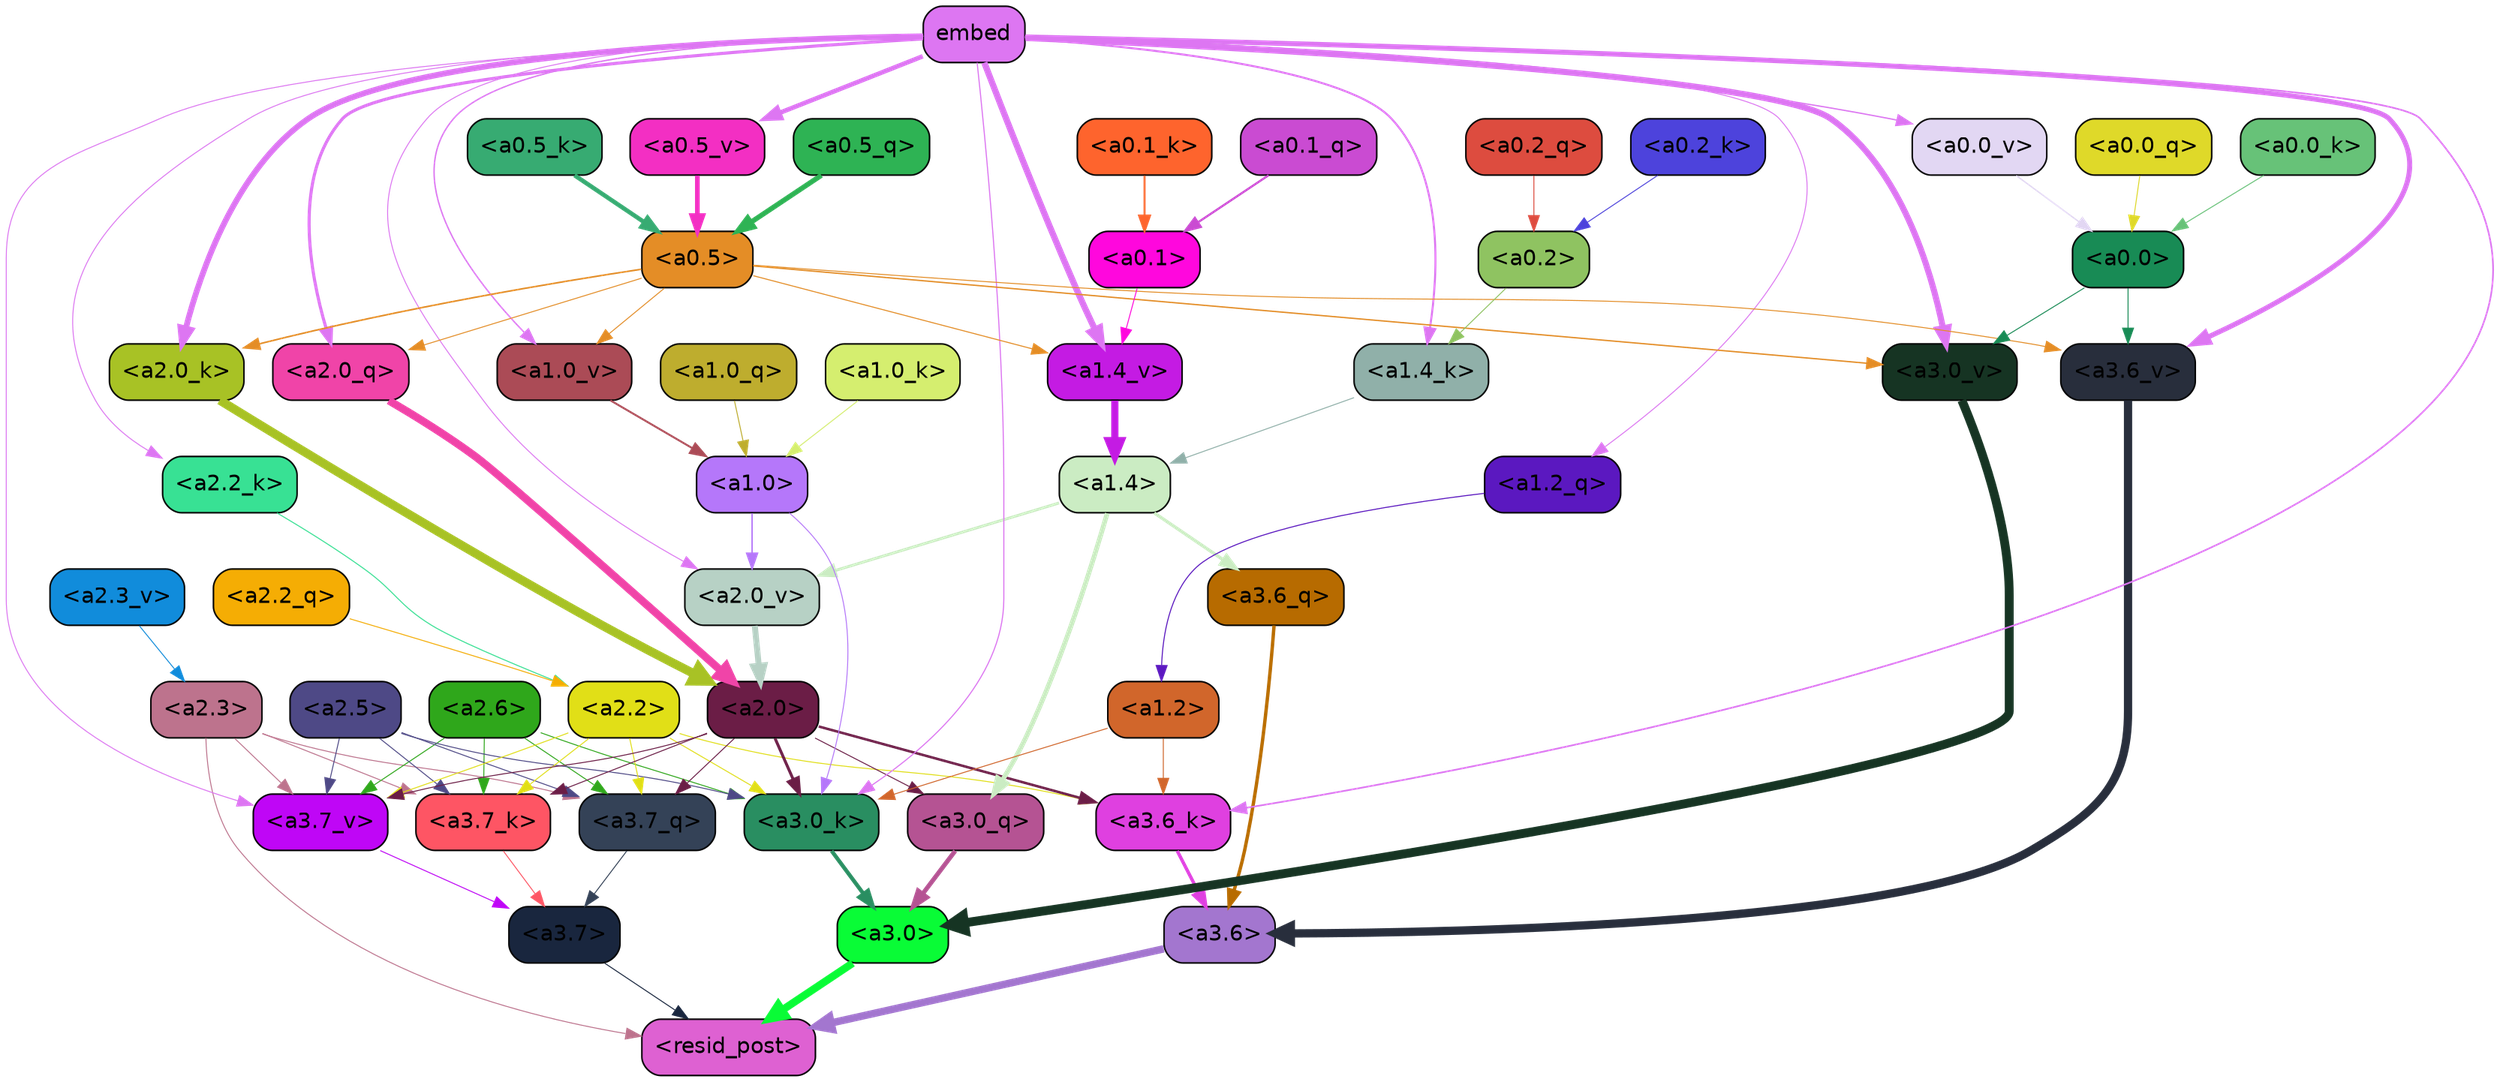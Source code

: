 strict digraph "" {
	graph [bgcolor=transparent,
		layout=dot,
		overlap=false,
		splines=true
	];
	"<a3.7>"	[color=black,
		fillcolor="#19263e",
		fontname=Helvetica,
		shape=box,
		style="filled, rounded"];
	"<resid_post>"	[color=black,
		fillcolor="#de61d2",
		fontname=Helvetica,
		shape=box,
		style="filled, rounded"];
	"<a3.7>" -> "<resid_post>"	[color="#19263e",
		penwidth=0.6];
	"<a3.6>"	[color=black,
		fillcolor="#a376cf",
		fontname=Helvetica,
		shape=box,
		style="filled, rounded"];
	"<a3.6>" -> "<resid_post>"	[color="#a376cf",
		penwidth=4.751592040061951];
	"<a3.0>"	[color=black,
		fillcolor="#09fc36",
		fontname=Helvetica,
		shape=box,
		style="filled, rounded"];
	"<a3.0>" -> "<resid_post>"	[color="#09fc36",
		penwidth=4.904066681861877];
	"<a2.3>"	[color=black,
		fillcolor="#bd738d",
		fontname=Helvetica,
		shape=box,
		style="filled, rounded"];
	"<a2.3>" -> "<resid_post>"	[color="#bd738d",
		penwidth=0.6];
	"<a3.7_q>"	[color=black,
		fillcolor="#344257",
		fontname=Helvetica,
		shape=box,
		style="filled, rounded"];
	"<a2.3>" -> "<a3.7_q>"	[color="#bd738d",
		penwidth=0.6];
	"<a3.7_k>"	[color=black,
		fillcolor="#fe5564",
		fontname=Helvetica,
		shape=box,
		style="filled, rounded"];
	"<a2.3>" -> "<a3.7_k>"	[color="#bd738d",
		penwidth=0.6];
	"<a3.7_v>"	[color=black,
		fillcolor="#bf06f6",
		fontname=Helvetica,
		shape=box,
		style="filled, rounded"];
	"<a2.3>" -> "<a3.7_v>"	[color="#bd738d",
		penwidth=0.6];
	"<a3.7_q>" -> "<a3.7>"	[color="#344257",
		penwidth=0.6];
	"<a3.6_q>"	[color=black,
		fillcolor="#b76b00",
		fontname=Helvetica,
		shape=box,
		style="filled, rounded"];
	"<a3.6_q>" -> "<a3.6>"	[color="#b76b00",
		penwidth=2.160832464694977];
	"<a3.0_q>"	[color=black,
		fillcolor="#b55393",
		fontname=Helvetica,
		shape=box,
		style="filled, rounded"];
	"<a3.0_q>" -> "<a3.0>"	[color="#b55393",
		penwidth=2.870753765106201];
	"<a3.7_k>" -> "<a3.7>"	[color="#fe5564",
		penwidth=0.6];
	"<a3.6_k>"	[color=black,
		fillcolor="#df40e0",
		fontname=Helvetica,
		shape=box,
		style="filled, rounded"];
	"<a3.6_k>" -> "<a3.6>"	[color="#df40e0",
		penwidth=2.13908451795578];
	"<a3.0_k>"	[color=black,
		fillcolor="#298e61",
		fontname=Helvetica,
		shape=box,
		style="filled, rounded"];
	"<a3.0_k>" -> "<a3.0>"	[color="#298e61",
		penwidth=2.520303964614868];
	"<a3.7_v>" -> "<a3.7>"	[color="#bf06f6",
		penwidth=0.6];
	"<a3.6_v>"	[color=black,
		fillcolor="#282e3c",
		fontname=Helvetica,
		shape=box,
		style="filled, rounded"];
	"<a3.6_v>" -> "<a3.6>"	[color="#282e3c",
		penwidth=5.297133803367615];
	"<a3.0_v>"	[color=black,
		fillcolor="#163423",
		fontname=Helvetica,
		shape=box,
		style="filled, rounded"];
	"<a3.0_v>" -> "<a3.0>"	[color="#163423",
		penwidth=5.680712580680847];
	"<a2.6>"	[color=black,
		fillcolor="#2fa71b",
		fontname=Helvetica,
		shape=box,
		style="filled, rounded"];
	"<a2.6>" -> "<a3.7_q>"	[color="#2fa71b",
		penwidth=0.6];
	"<a2.6>" -> "<a3.7_k>"	[color="#2fa71b",
		penwidth=0.6];
	"<a2.6>" -> "<a3.0_k>"	[color="#2fa71b",
		penwidth=0.6];
	"<a2.6>" -> "<a3.7_v>"	[color="#2fa71b",
		penwidth=0.6];
	"<a2.5>"	[color=black,
		fillcolor="#4e4986",
		fontname=Helvetica,
		shape=box,
		style="filled, rounded"];
	"<a2.5>" -> "<a3.7_q>"	[color="#4e4986",
		penwidth=0.6];
	"<a2.5>" -> "<a3.7_k>"	[color="#4e4986",
		penwidth=0.6];
	"<a2.5>" -> "<a3.0_k>"	[color="#4e4986",
		penwidth=0.6];
	"<a2.5>" -> "<a3.7_v>"	[color="#4e4986",
		penwidth=0.6];
	"<a2.2>"	[color=black,
		fillcolor="#e1df17",
		fontname=Helvetica,
		shape=box,
		style="filled, rounded"];
	"<a2.2>" -> "<a3.7_q>"	[color="#e1df17",
		penwidth=0.6];
	"<a2.2>" -> "<a3.7_k>"	[color="#e1df17",
		penwidth=0.6];
	"<a2.2>" -> "<a3.6_k>"	[color="#e1df17",
		penwidth=0.6];
	"<a2.2>" -> "<a3.0_k>"	[color="#e1df17",
		penwidth=0.6];
	"<a2.2>" -> "<a3.7_v>"	[color="#e1df17",
		penwidth=0.6];
	"<a2.0>"	[color=black,
		fillcolor="#6b1d46",
		fontname=Helvetica,
		shape=box,
		style="filled, rounded"];
	"<a2.0>" -> "<a3.7_q>"	[color="#6b1d46",
		penwidth=0.6];
	"<a2.0>" -> "<a3.0_q>"	[color="#6b1d46",
		penwidth=0.6];
	"<a2.0>" -> "<a3.7_k>"	[color="#6b1d46",
		penwidth=0.6];
	"<a2.0>" -> "<a3.6_k>"	[color="#6b1d46",
		penwidth=1.5897698998451233];
	"<a2.0>" -> "<a3.0_k>"	[color="#6b1d46",
		penwidth=1.8405593037605286];
	"<a2.0>" -> "<a3.7_v>"	[color="#6b1d46",
		penwidth=0.6];
	"<a1.4>"	[color=black,
		fillcolor="#cbecc3",
		fontname=Helvetica,
		shape=box,
		style="filled, rounded"];
	"<a1.4>" -> "<a3.6_q>"	[color="#cbecc3",
		penwidth=2.0260728895664215];
	"<a1.4>" -> "<a3.0_q>"	[color="#cbecc3",
		penwidth=3.0185627341270447];
	"<a2.0_v>"	[color=black,
		fillcolor="#b7d1c5",
		fontname=Helvetica,
		shape=box,
		style="filled, rounded"];
	"<a1.4>" -> "<a2.0_v>"	[color="#cbecc3",
		penwidth=1.7970525026321411];
	"<a1.2>"	[color=black,
		fillcolor="#d1662b",
		fontname=Helvetica,
		shape=box,
		style="filled, rounded"];
	"<a1.2>" -> "<a3.6_k>"	[color="#d1662b",
		penwidth=0.6];
	"<a1.2>" -> "<a3.0_k>"	[color="#d1662b",
		penwidth=0.6];
	embed	[color=black,
		fillcolor="#dd76f2",
		fontname=Helvetica,
		shape=box,
		style="filled, rounded"];
	embed -> "<a3.6_k>"	[color="#dd76f2",
		penwidth=1.046662151813507];
	embed -> "<a3.0_k>"	[color="#dd76f2",
		penwidth=0.6995279788970947];
	embed -> "<a3.7_v>"	[color="#dd76f2",
		penwidth=0.6];
	embed -> "<a3.6_v>"	[color="#dd76f2",
		penwidth=3.1840110421180725];
	embed -> "<a3.0_v>"	[color="#dd76f2",
		penwidth=3.9005755856633186];
	"<a2.0_q>"	[color=black,
		fillcolor="#f044a8",
		fontname=Helvetica,
		shape=box,
		style="filled, rounded"];
	embed -> "<a2.0_q>"	[color="#dd76f2",
		penwidth=1.9669389724731445];
	"<a2.2_k>"	[color=black,
		fillcolor="#38e194",
		fontname=Helvetica,
		shape=box,
		style="filled, rounded"];
	embed -> "<a2.2_k>"	[color="#dd76f2",
		penwidth=0.6];
	"<a2.0_k>"	[color=black,
		fillcolor="#a8c225",
		fontname=Helvetica,
		shape=box,
		style="filled, rounded"];
	embed -> "<a2.0_k>"	[color="#dd76f2",
		penwidth=3.6898754835128784];
	embed -> "<a2.0_v>"	[color="#dd76f2",
		penwidth=0.6];
	"<a1.2_q>"	[color=black,
		fillcolor="#5b18c0",
		fontname=Helvetica,
		shape=box,
		style="filled, rounded"];
	embed -> "<a1.2_q>"	[color="#dd76f2",
		penwidth=0.6];
	"<a1.4_k>"	[color=black,
		fillcolor="#90b0a9",
		fontname=Helvetica,
		shape=box,
		style="filled, rounded"];
	embed -> "<a1.4_k>"	[color="#dd76f2",
		penwidth=1.2758672684431076];
	"<a1.4_v>"	[color=black,
		fillcolor="#c41be3",
		fontname=Helvetica,
		shape=box,
		style="filled, rounded"];
	embed -> "<a1.4_v>"	[color="#dd76f2",
		penwidth=3.992354243993759];
	"<a1.0_v>"	[color=black,
		fillcolor="#ab4b56",
		fontname=Helvetica,
		shape=box,
		style="filled, rounded"];
	embed -> "<a1.0_v>"	[color="#dd76f2",
		penwidth=0.8768336176872253];
	"<a0.5_v>"	[color=black,
		fillcolor="#f32fc3",
		fontname=Helvetica,
		shape=box,
		style="filled, rounded"];
	embed -> "<a0.5_v>"	[color="#dd76f2",
		penwidth=2.881743907928467];
	"<a0.0_v>"	[color=black,
		fillcolor="#e2d7f3",
		fontname=Helvetica,
		shape=box,
		style="filled, rounded"];
	embed -> "<a0.0_v>"	[color="#dd76f2",
		penwidth=0.819606889039278];
	"<a1.0>"	[color=black,
		fillcolor="#b577fa",
		fontname=Helvetica,
		shape=box,
		style="filled, rounded"];
	"<a1.0>" -> "<a3.0_k>"	[color="#b577fa",
		penwidth=0.6];
	"<a1.0>" -> "<a2.0_v>"	[color="#b577fa",
		penwidth=0.8836666345596313];
	"<a0.5>"	[color=black,
		fillcolor="#e48d26",
		fontname=Helvetica,
		shape=box,
		style="filled, rounded"];
	"<a0.5>" -> "<a3.6_v>"	[color="#e48d26",
		penwidth=0.6];
	"<a0.5>" -> "<a3.0_v>"	[color="#e48d26",
		penwidth=0.8493617177009583];
	"<a0.5>" -> "<a2.0_q>"	[color="#e48d26",
		penwidth=0.6];
	"<a0.5>" -> "<a2.0_k>"	[color="#e48d26",
		penwidth=0.9942188858985901];
	"<a0.5>" -> "<a1.4_v>"	[color="#e48d26",
		penwidth=0.6379710733890533];
	"<a0.5>" -> "<a1.0_v>"	[color="#e48d26",
		penwidth=0.6];
	"<a0.0>"	[color=black,
		fillcolor="#188b55",
		fontname=Helvetica,
		shape=box,
		style="filled, rounded"];
	"<a0.0>" -> "<a3.6_v>"	[color="#188b55",
		penwidth=0.6];
	"<a0.0>" -> "<a3.0_v>"	[color="#188b55",
		penwidth=0.6];
	"<a2.2_q>"	[color=black,
		fillcolor="#f5ad04",
		fontname=Helvetica,
		shape=box,
		style="filled, rounded"];
	"<a2.2_q>" -> "<a2.2>"	[color="#f5ad04",
		penwidth=0.6];
	"<a2.0_q>" -> "<a2.0>"	[color="#f044a8",
		penwidth=5.0040658712387085];
	"<a2.2_k>" -> "<a2.2>"	[color="#38e194",
		penwidth=0.6304321400821209];
	"<a2.0_k>" -> "<a2.0>"	[color="#a8c225",
		penwidth=5.6445024609565735];
	"<a2.3_v>"	[color=black,
		fillcolor="#118cdb",
		fontname=Helvetica,
		shape=box,
		style="filled, rounded"];
	"<a2.3_v>" -> "<a2.3>"	[color="#118cdb",
		penwidth=0.6];
	"<a2.0_v>" -> "<a2.0>"	[color="#b7d1c5",
		penwidth=3.781584322452545];
	"<a1.2_q>" -> "<a1.2>"	[color="#5b18c0",
		penwidth=0.6481351256370544];
	"<a1.0_q>"	[color=black,
		fillcolor="#bead2e",
		fontname=Helvetica,
		shape=box,
		style="filled, rounded"];
	"<a1.0_q>" -> "<a1.0>"	[color="#bead2e",
		penwidth=0.6];
	"<a1.4_k>" -> "<a1.4>"	[color="#90b0a9",
		penwidth=0.6];
	"<a1.0_k>"	[color=black,
		fillcolor="#d5ee6f",
		fontname=Helvetica,
		shape=box,
		style="filled, rounded"];
	"<a1.0_k>" -> "<a1.0>"	[color="#d5ee6f",
		penwidth=0.6];
	"<a1.4_v>" -> "<a1.4>"	[color="#c41be3",
		penwidth=4.602061748504639];
	"<a1.0_v>" -> "<a1.0>"	[color="#ab4b56",
		penwidth=1.227757602930069];
	"<a0.2>"	[color=black,
		fillcolor="#8fc361",
		fontname=Helvetica,
		shape=box,
		style="filled, rounded"];
	"<a0.2>" -> "<a1.4_k>"	[color="#8fc361",
		penwidth=0.6];
	"<a0.1>"	[color=black,
		fillcolor="#ff07dd",
		fontname=Helvetica,
		shape=box,
		style="filled, rounded"];
	"<a0.1>" -> "<a1.4_v>"	[color="#ff07dd",
		penwidth=0.6];
	"<a0.5_q>"	[color=black,
		fillcolor="#2eb354",
		fontname=Helvetica,
		shape=box,
		style="filled, rounded"];
	"<a0.5_q>" -> "<a0.5>"	[color="#2eb354",
		penwidth=3.219071626663208];
	"<a0.2_q>"	[color=black,
		fillcolor="#dd4c3f",
		fontname=Helvetica,
		shape=box,
		style="filled, rounded"];
	"<a0.2_q>" -> "<a0.2>"	[color="#dd4c3f",
		penwidth=0.6];
	"<a0.1_q>"	[color=black,
		fillcolor="#ca4bd2",
		fontname=Helvetica,
		shape=box,
		style="filled, rounded"];
	"<a0.1_q>" -> "<a0.1>"	[color="#ca4bd2",
		penwidth=1.3519257307052612];
	"<a0.0_q>"	[color=black,
		fillcolor="#dfd929",
		fontname=Helvetica,
		shape=box,
		style="filled, rounded"];
	"<a0.0_q>" -> "<a0.0>"	[color="#dfd929",
		penwidth=0.6];
	"<a0.5_k>"	[color=black,
		fillcolor="#37ab72",
		fontname=Helvetica,
		shape=box,
		style="filled, rounded"];
	"<a0.5_k>" -> "<a0.5>"	[color="#37ab72",
		penwidth=2.7730584144592285];
	"<a0.2_k>"	[color=black,
		fillcolor="#4d43dc",
		fontname=Helvetica,
		shape=box,
		style="filled, rounded"];
	"<a0.2_k>" -> "<a0.2>"	[color="#4d43dc",
		penwidth=0.6];
	"<a0.1_k>"	[color=black,
		fillcolor="#fe642d",
		fontname=Helvetica,
		shape=box,
		style="filled, rounded"];
	"<a0.1_k>" -> "<a0.1>"	[color="#fe642d",
		penwidth=1.281095266342163];
	"<a0.0_k>"	[color=black,
		fillcolor="#67c278",
		fontname=Helvetica,
		shape=box,
		style="filled, rounded"];
	"<a0.0_k>" -> "<a0.0>"	[color="#67c278",
		penwidth=0.6];
	"<a0.5_v>" -> "<a0.5>"	[color="#f32fc3",
		penwidth=2.9687485098838806];
	"<a0.0_v>" -> "<a0.0>"	[color="#e2d7f3",
		penwidth=0.8196042068302631];
}
